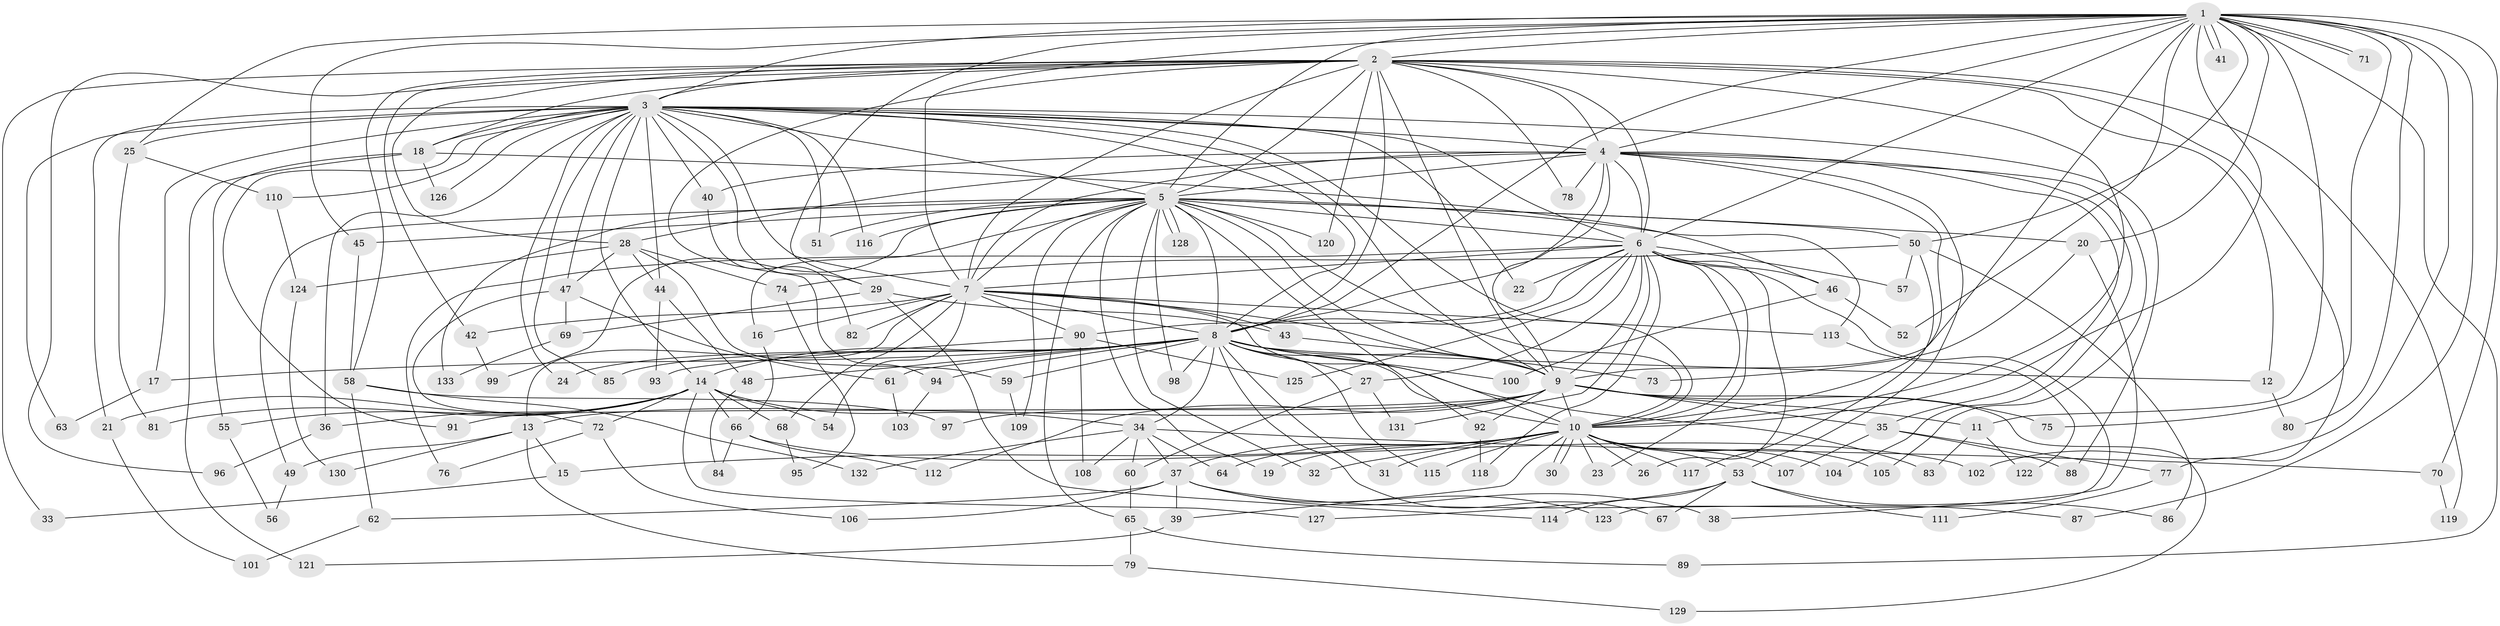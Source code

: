 // coarse degree distribution, {15: 0.05, 17: 0.025, 20: 0.025, 10: 0.075, 14: 0.025, 11: 0.025, 13: 0.05, 5: 0.1, 8: 0.1, 7: 0.1, 9: 0.05, 3: 0.2, 2: 0.05, 6: 0.075, 4: 0.05}
// Generated by graph-tools (version 1.1) at 2025/49/03/04/25 22:49:34]
// undirected, 133 vertices, 291 edges
graph export_dot {
  node [color=gray90,style=filled];
  1;
  2;
  3;
  4;
  5;
  6;
  7;
  8;
  9;
  10;
  11;
  12;
  13;
  14;
  15;
  16;
  17;
  18;
  19;
  20;
  21;
  22;
  23;
  24;
  25;
  26;
  27;
  28;
  29;
  30;
  31;
  32;
  33;
  34;
  35;
  36;
  37;
  38;
  39;
  40;
  41;
  42;
  43;
  44;
  45;
  46;
  47;
  48;
  49;
  50;
  51;
  52;
  53;
  54;
  55;
  56;
  57;
  58;
  59;
  60;
  61;
  62;
  63;
  64;
  65;
  66;
  67;
  68;
  69;
  70;
  71;
  72;
  73;
  74;
  75;
  76;
  77;
  78;
  79;
  80;
  81;
  82;
  83;
  84;
  85;
  86;
  87;
  88;
  89;
  90;
  91;
  92;
  93;
  94;
  95;
  96;
  97;
  98;
  99;
  100;
  101;
  102;
  103;
  104;
  105;
  106;
  107;
  108;
  109;
  110;
  111;
  112;
  113;
  114;
  115;
  116;
  117;
  118;
  119;
  120;
  121;
  122;
  123;
  124;
  125;
  126;
  127;
  128;
  129;
  130;
  131;
  132;
  133;
  1 -- 2;
  1 -- 3;
  1 -- 4;
  1 -- 5;
  1 -- 6;
  1 -- 7;
  1 -- 8;
  1 -- 9;
  1 -- 10;
  1 -- 11;
  1 -- 20;
  1 -- 25;
  1 -- 29;
  1 -- 41;
  1 -- 41;
  1 -- 45;
  1 -- 50;
  1 -- 52;
  1 -- 70;
  1 -- 71;
  1 -- 71;
  1 -- 75;
  1 -- 80;
  1 -- 87;
  1 -- 89;
  1 -- 102;
  2 -- 3;
  2 -- 4;
  2 -- 5;
  2 -- 6;
  2 -- 7;
  2 -- 8;
  2 -- 9;
  2 -- 10;
  2 -- 12;
  2 -- 18;
  2 -- 28;
  2 -- 33;
  2 -- 42;
  2 -- 58;
  2 -- 77;
  2 -- 78;
  2 -- 94;
  2 -- 96;
  2 -- 119;
  2 -- 120;
  3 -- 4;
  3 -- 5;
  3 -- 6;
  3 -- 7;
  3 -- 8;
  3 -- 9;
  3 -- 10;
  3 -- 14;
  3 -- 17;
  3 -- 18;
  3 -- 21;
  3 -- 22;
  3 -- 24;
  3 -- 25;
  3 -- 29;
  3 -- 36;
  3 -- 40;
  3 -- 44;
  3 -- 47;
  3 -- 51;
  3 -- 63;
  3 -- 85;
  3 -- 88;
  3 -- 91;
  3 -- 110;
  3 -- 116;
  3 -- 126;
  4 -- 5;
  4 -- 6;
  4 -- 7;
  4 -- 8;
  4 -- 9;
  4 -- 10;
  4 -- 28;
  4 -- 35;
  4 -- 40;
  4 -- 53;
  4 -- 78;
  4 -- 104;
  4 -- 105;
  5 -- 6;
  5 -- 7;
  5 -- 8;
  5 -- 9;
  5 -- 10;
  5 -- 16;
  5 -- 19;
  5 -- 20;
  5 -- 32;
  5 -- 45;
  5 -- 49;
  5 -- 50;
  5 -- 51;
  5 -- 65;
  5 -- 92;
  5 -- 98;
  5 -- 99;
  5 -- 109;
  5 -- 113;
  5 -- 116;
  5 -- 120;
  5 -- 128;
  5 -- 128;
  5 -- 133;
  6 -- 7;
  6 -- 8;
  6 -- 9;
  6 -- 10;
  6 -- 22;
  6 -- 23;
  6 -- 26;
  6 -- 27;
  6 -- 46;
  6 -- 57;
  6 -- 76;
  6 -- 90;
  6 -- 118;
  6 -- 123;
  6 -- 125;
  6 -- 131;
  7 -- 8;
  7 -- 9;
  7 -- 10;
  7 -- 13;
  7 -- 16;
  7 -- 42;
  7 -- 43;
  7 -- 54;
  7 -- 68;
  7 -- 82;
  7 -- 90;
  7 -- 113;
  8 -- 9;
  8 -- 10;
  8 -- 12;
  8 -- 14;
  8 -- 17;
  8 -- 24;
  8 -- 27;
  8 -- 31;
  8 -- 34;
  8 -- 48;
  8 -- 59;
  8 -- 61;
  8 -- 67;
  8 -- 83;
  8 -- 85;
  8 -- 94;
  8 -- 98;
  8 -- 100;
  8 -- 115;
  9 -- 10;
  9 -- 11;
  9 -- 13;
  9 -- 35;
  9 -- 75;
  9 -- 91;
  9 -- 92;
  9 -- 97;
  9 -- 112;
  9 -- 129;
  10 -- 15;
  10 -- 19;
  10 -- 23;
  10 -- 26;
  10 -- 30;
  10 -- 30;
  10 -- 31;
  10 -- 32;
  10 -- 37;
  10 -- 39;
  10 -- 53;
  10 -- 64;
  10 -- 104;
  10 -- 105;
  10 -- 107;
  10 -- 115;
  10 -- 117;
  11 -- 83;
  11 -- 122;
  12 -- 80;
  13 -- 15;
  13 -- 49;
  13 -- 79;
  13 -- 130;
  14 -- 21;
  14 -- 34;
  14 -- 36;
  14 -- 54;
  14 -- 55;
  14 -- 66;
  14 -- 68;
  14 -- 72;
  14 -- 81;
  14 -- 127;
  15 -- 33;
  16 -- 66;
  17 -- 63;
  18 -- 46;
  18 -- 55;
  18 -- 121;
  18 -- 126;
  20 -- 38;
  20 -- 73;
  21 -- 101;
  25 -- 81;
  25 -- 110;
  27 -- 60;
  27 -- 131;
  28 -- 44;
  28 -- 47;
  28 -- 59;
  28 -- 74;
  28 -- 124;
  29 -- 43;
  29 -- 69;
  29 -- 114;
  34 -- 37;
  34 -- 60;
  34 -- 64;
  34 -- 70;
  34 -- 108;
  34 -- 132;
  35 -- 77;
  35 -- 88;
  35 -- 107;
  36 -- 96;
  37 -- 38;
  37 -- 39;
  37 -- 62;
  37 -- 87;
  37 -- 106;
  37 -- 123;
  39 -- 121;
  40 -- 82;
  42 -- 99;
  43 -- 73;
  44 -- 48;
  44 -- 93;
  45 -- 58;
  46 -- 52;
  46 -- 100;
  47 -- 61;
  47 -- 69;
  47 -- 72;
  48 -- 84;
  49 -- 56;
  50 -- 57;
  50 -- 74;
  50 -- 86;
  50 -- 117;
  53 -- 67;
  53 -- 86;
  53 -- 111;
  53 -- 114;
  53 -- 127;
  55 -- 56;
  58 -- 62;
  58 -- 97;
  58 -- 132;
  59 -- 109;
  60 -- 65;
  61 -- 103;
  62 -- 101;
  65 -- 79;
  65 -- 89;
  66 -- 84;
  66 -- 102;
  66 -- 112;
  68 -- 95;
  69 -- 133;
  70 -- 119;
  72 -- 76;
  72 -- 106;
  74 -- 95;
  77 -- 111;
  79 -- 129;
  90 -- 93;
  90 -- 108;
  90 -- 125;
  92 -- 118;
  94 -- 103;
  110 -- 124;
  113 -- 122;
  124 -- 130;
}
